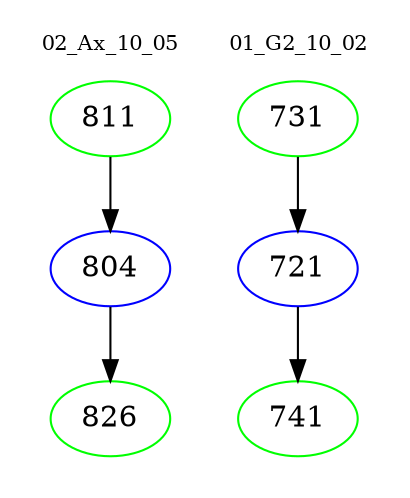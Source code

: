 digraph{
subgraph cluster_0 {
color = white
label = "02_Ax_10_05";
fontsize=10;
T0_811 [label="811", color="green"]
T0_811 -> T0_804 [color="black"]
T0_804 [label="804", color="blue"]
T0_804 -> T0_826 [color="black"]
T0_826 [label="826", color="green"]
}
subgraph cluster_1 {
color = white
label = "01_G2_10_02";
fontsize=10;
T1_731 [label="731", color="green"]
T1_731 -> T1_721 [color="black"]
T1_721 [label="721", color="blue"]
T1_721 -> T1_741 [color="black"]
T1_741 [label="741", color="green"]
}
}
